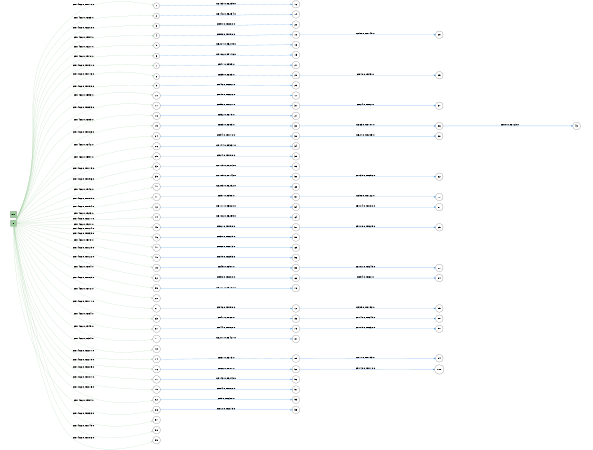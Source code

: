 digraph D {
rankdir=LR
size="4,3"
ratio="fill"
node[color="black",shape="square",fillcolor="darkseagreen3",style="filled"]
 0
 N1
 node[color="black",shape="circle",style=""]
 
edge[style="solid"]
edge[style="solid"]
0->1[label="c=1466.0,t=118.0",color="darkseagreen3"] 
edge[style="solid"]
1->16[label="c=153.0,t=259.0",color="dodgerblue2"] 
edge[style="solid"]
0->2[label="c=1466.0,t=63.0",color="darkseagreen3"] 
edge[style="solid"]
2->14[label="c=146.0,t=254.0",color="dodgerblue2"] 
edge[style="solid"]
0->3[label="c=1466.0,t=208.0",color="darkseagreen3"] 
edge[style="solid"]
3->22[label="c=90.0,t=230.0",color="dodgerblue2"] 
edge[style="solid"]
0->4[label="c=1466.0,t=94.0",color="darkseagreen3"] 
edge[style="solid"]
4->12[label="c=85.0,t=190.0",color="dodgerblue2"] 
edge[style="solid"]
12->28[label="c=50.0,t=145.0",color="dodgerblue2"] 
edge[style="solid"]
0->5[label="c=1466.0,t=21.0",color="darkseagreen3"] 
edge[style="solid"]
5->13[label="c=204.0,t=245.0",color="dodgerblue2"] 
edge[style="solid"]
0->6[label="c=1466.0,t=70.0",color="darkseagreen3"] 
edge[style="solid"]
6->15[label="c=106.0,t=146.0",color="dodgerblue2"] 
edge[style="solid"]
0->7[label="c=1466.0,t=191.0",color="darkseagreen3"] 
edge[style="solid"]
7->21[label="c=47.0,t=95.0",color="dodgerblue2"] 
edge[style="solid"]
0->8[label="c=1466.0,t=143.0",color="darkseagreen3"] 
edge[style="solid"]
8->20[label="c=55.0,t=83.0",color="dodgerblue2"] 
edge[style="solid"]
20->25[label="c=40.0,t=49.0",color="dodgerblue2"] 
edge[style="solid"]
0->9[label="c=1466.0,t=198.0",color="darkseagreen3"] 
edge[style="solid"]
9->23[label="c=46.0,t=267.0",color="dodgerblue2"] 
edge[style="solid"]
0->10[label="c=1466.0,t=93.0",color="darkseagreen3"] 
edge[style="solid"]
10->17[label="c=19.0,t=226.0",color="dodgerblue2"] 
edge[style="solid"]
0->11[label="c=1466.0,t=233.0",color="darkseagreen3"] 
edge[style="solid"]
11->31[label="c=59.0,t=127.0",color="dodgerblue2"] 
edge[style="solid"]
31->37[label="c=24.0,t=82.0",color="dodgerblue2"] 
edge[style="solid"]
0->18[label="c=1466.0,t=85.0",color="darkseagreen3"] 
edge[style="solid"]
18->27[label="c=52.0,t=79.0",color="dodgerblue2"] 
edge[style="solid"]
0->19[label="c=1466.0,t=163.0",color="darkseagreen3"] 
edge[style="solid"]
19->32[label="c=83.0,t=85.0",color="dodgerblue2"] 
edge[style="solid"]
32->36[label="c=63.0,t=107.0",color="dodgerblue2"] 
edge[style="solid"]
36->43[label="c=18.0,t=123.0",color="dodgerblue2"] 
edge[style="solid"]
0->24[label="c=1466.0,t=42.0",color="darkseagreen3"] 
edge[style="solid"]
24->30[label="c=94.0,t=172.0",color="dodgerblue2"] 
edge[style="solid"]
30->38[label="c=27.0,t=205.0",color="dodgerblue2"] 
edge[style="solid"]
0->26[label="c=1466.0,t=57.0",color="darkseagreen3"] 
edge[style="solid"]
26->34[label="c=144.0,t=337.0",color="dodgerblue2"] 
edge[style="solid"]
0->29[label="c=1466.0,t=115.0",color="darkseagreen3"] 
edge[style="solid"]
29->35[label="c=24.0,t=180.0",color="dodgerblue2"] 
edge[style="solid"]
0->33[label="c=1466.0,t=156.0",color="darkseagreen3"] 
edge[style="solid"]
33->53[label="c=119.0,t=213.0",color="dodgerblue2"] 
edge[style="solid"]
0->39[label="c=1466.0,t=46.0",color="darkseagreen3"] 
edge[style="solid"]
39->50[label="c=105.0,t=143.0",color="dodgerblue2"] 
edge[style="solid"]
50->62[label="c=135.0,t=256.0",color="dodgerblue2"] 
edge[style="solid"]
0->40[label="c=1466.0,t=189.0",color="darkseagreen3"] 
edge[style="solid"]
40->68[label="c=203.0,t=252.0",color="dodgerblue2"] 
edge[style="solid"]
0->41[label="c=1466.0,t=154.0",color="darkseagreen3"] 
edge[style="solid"]
41->57[label="c=97.0,t=98.0",color="dodgerblue2"] 
edge[style="solid"]
57->70[label="c=98.0,t=122.0",color="dodgerblue2"] 
edge[style="solid"]
0->42[label="c=1466.0,t=23.0",color="darkseagreen3"] 
edge[style="solid"]
42->54[label="c=111.0,t=320.0",color="dodgerblue2"] 
edge[style="solid"]
54->81[label="c=104.0,t=130.0",color="dodgerblue2"] 
edge[style="solid"]
0->44[label="c=1466.0,t=217.0",color="darkseagreen3"] 
edge[style="solid"]
44->64[label="c=106.0,t=259.0",color="dodgerblue2"] 
edge[style="solid"]
0->45[label="c=1466.0,t=21.0",color="darkseagreen3"] 
edge[style="solid"]
45->51[label="c=61.0,t=198.0",color="dodgerblue2"] 
edge[style="solid"]
51->65[label="c=108.0,t=229.0",color="dodgerblue2"] 
edge[style="solid"]
0->46[label="c=1466.0,t=124.0",color="darkseagreen3"] 
edge[style="solid"]
46->55[label="c=30.0,t=229.0",color="dodgerblue2"] 
edge[style="solid"]
0->47[label="c=1466.0,t=233.0",color="darkseagreen3"] 
edge[style="solid"]
47->69[label="c=68.0,t=213.0",color="dodgerblue2"] 
edge[style="solid"]
0->48[label="c=1466.0,t=78.0",color="darkseagreen3"] 
edge[style="solid"]
48->56[label="c=79.0,t=295.0",color="dodgerblue2"] 
edge[style="solid"]
0->49[label="c=1466.0,t=129.0",color="darkseagreen3"] 
edge[style="solid"]
49->58[label="c=45.0,t=97.0",color="dodgerblue2"] 
edge[style="solid"]
58->80[label="c=161.0,t=249.0",color="dodgerblue2"] 
edge[style="solid"]
0->52[label="c=1466.0,t=122.0",color="darkseagreen3"] 
edge[style="solid"]
52->66[label="c=98.0,t=280.0",color="dodgerblue2"] 
edge[style="solid"]
66->84[label="c=54.0,t=60.0",color="dodgerblue2"] 
edge[style="solid"]
0->59[label="c=1466.0,t=84.0",color="darkseagreen3"] 
edge[style="solid"]
59->78[label="c=117.0,t=180.0",color="dodgerblue2"] 
edge[style="solid"]
0->60[label="c=1466.0,t=169.0",color="darkseagreen3"] 
edge[style="solid"]
0->61[label="c=1466.0,t=72.0",color="darkseagreen3"] 
edge[style="solid"]
61->72[label="c=46.0,t=190.0",color="dodgerblue2"] 
edge[style="solid"]
72->85[label="c=39.0,t=192.0",color="dodgerblue2"] 
edge[style="solid"]
0->63[label="c=1466.0,t=171.0",color="darkseagreen3"] 
edge[style="solid"]
63->83[label="c=41.0,t=60.0",color="dodgerblue2"] 
edge[style="solid"]
83->88[label="c=148.0,t=249.0",color="dodgerblue2"] 
edge[style="solid"]
0->67[label="c=1466.0,t=64.0",color="darkseagreen3"] 
edge[style="solid"]
67->75[label="c=44.0,t=168.0",color="dodgerblue2"] 
edge[style="solid"]
75->90[label="c=109.0,t=232.0",color="dodgerblue2"] 
edge[style="solid"]
0->71[label="c=1466.0,t=45.0",color="darkseagreen3"] 
edge[style="solid"]
71->87[label="c=211.0,t=427.0",color="dodgerblue2"] 
edge[style="solid"]
0->73[label="c=1466.0,t=34.0",color="darkseagreen3"] 
edge[style="solid"]
0->74[label="c=1466.0,t=201.0",color="darkseagreen3"] 
edge[style="solid"]
74->89[label="c=57.0,t=73.0",color="dodgerblue2"] 
edge[style="solid"]
89->94[label="c=77.0,t=193.0",color="dodgerblue2"] 
edge[style="solid"]
0->76[label="c=1466.0,t=219.0",color="darkseagreen3"] 
edge[style="solid"]
76->92[label="c=66.0,t=81.0",color="dodgerblue2"] 
edge[style="solid"]
92->100[label="c=142.0,t=172.0",color="dodgerblue2"] 
edge[style="solid"]
0->77[label="c=1466.0,t=205.0",color="darkseagreen3"] 
edge[style="solid"]
77->96[label="c=143.0,t=243.0",color="dodgerblue2"] 
edge[style="solid"]
0->79[label="c=1466.0,t=187.0",color="darkseagreen3"] 
edge[style="solid"]
79->91[label="c=84.0,t=182.0",color="dodgerblue2"] 
edge[style="solid"]
0->82[label="c=1466.0,t=215.0",color="darkseagreen3"] 
edge[style="solid"]
82->93[label="c=5.0,t=238.0",color="dodgerblue2"] 
edge[style="solid"]
0->86[label="c=1466.0,t=94.0",color="darkseagreen3"] 
edge[style="solid"]
86->95[label="c=72.0,t=215.0",color="dodgerblue2"] 
edge[style="solid"]
0->97[label="c=1466.0,t=233.0",color="darkseagreen3"] 
edge[style="solid"]
0->98[label="c=1466.0,t=149.0",color="darkseagreen3"] 
edge[style="solid"]
0->99[label="c=1466.0,t=186.0",color="darkseagreen3"] 
}